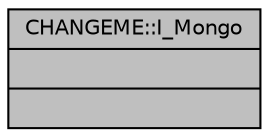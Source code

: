 digraph "CHANGEME::I_Mongo"
{
 // INTERACTIVE_SVG=YES
 // LATEX_PDF_SIZE
  edge [fontname="Helvetica",fontsize="10",labelfontname="Helvetica",labelfontsize="10"];
  node [fontname="Helvetica",fontsize="10",shape=record];
  Node1 [label="{CHANGEME::I_Mongo\n||}",height=0.2,width=0.4,color="black", fillcolor="grey75", style="filled", fontcolor="black",tooltip=" "];
}
